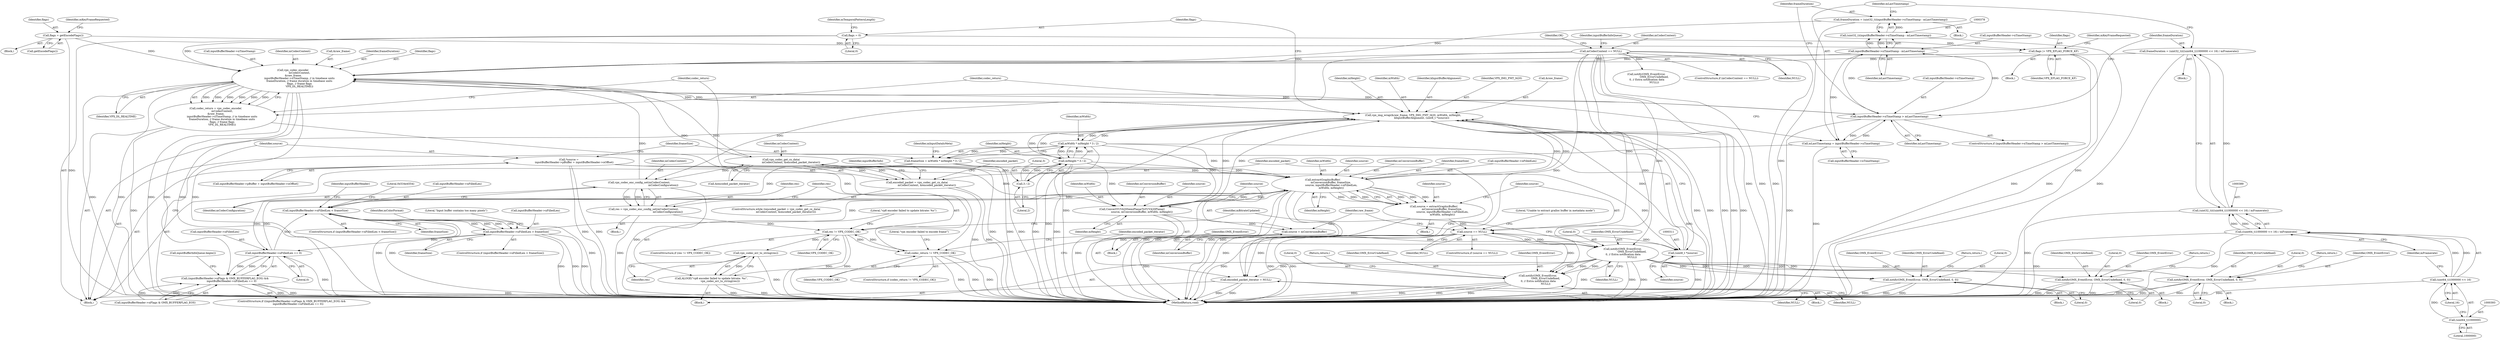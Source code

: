digraph "0_Android_7fd96ebfc4c9da496c59d7c45e1f62be178e626d@integer" {
"1000375" [label="(Call,frameDuration = (uint32_t)(inputBufferHeader->nTimeStamp - mLastTimestamp))"];
"1000377" [label="(Call,(uint32_t)(inputBufferHeader->nTimeStamp - mLastTimestamp))"];
"1000379" [label="(Call,inputBufferHeader->nTimeStamp - mLastTimestamp)"];
"1000369" [label="(Call,inputBufferHeader->nTimeStamp > mLastTimestamp)"];
"1000404" [label="(Call,vpx_codec_encode(\n                mCodecContext,\n &raw_frame,\n                inputBufferHeader->nTimeStamp, // in timebase units\n                frameDuration, // frame duration in timebase units\n                flags, // frame flags\n                VPX_DL_REALTIME))"];
"1000435" [label="(Call,vpx_codec_get_cx_data(\n                        mCodecContext, &encoded_packet_iterator))"];
"1000347" [label="(Call,vpx_codec_enc_config_set(mCodecContext,\n                                                           mCodecConfiguration))"];
"1000115" [label="(Call,mCodecContext == NULL)"];
"1000303" [label="(Call,vpx_img_wrap(&raw_frame, VPX_IMG_FMT_I420, mWidth, mHeight,\n                     kInputBufferAlignment, (uint8_t *)source))"];
"1000227" [label="(Call,mWidth * mHeight * 3 / 2)"];
"1000229" [label="(Call,mHeight * 3 / 2)"];
"1000231" [label="(Call,3 / 2)"];
"1000294" [label="(Call,ConvertYUV420SemiPlanarToYUV420Planar(\n                        source, mConversionBuffer, mWidth, mHeight))"];
"1000215" [label="(Call,*source =\n             inputBufferHeader->pBuffer + inputBufferHeader->nOffset)"];
"1000239" [label="(Call,extractGraphicBuffer(\n                    mConversionBuffer, frameSize,\n                     source, inputBufferHeader->nFilledLen,\n                     mWidth, mHeight))"];
"1000225" [label="(Call,frameSize = mWidth * mHeight * 3 / 2)"];
"1000281" [label="(Call,inputBufferHeader->nFilledLen > frameSize)"];
"1000264" [label="(Call,inputBufferHeader->nFilledLen < frameSize)"];
"1000179" [label="(Call,inputBufferHeader->nFilledLen == 0)"];
"1000310" [label="(Call,(uint8_t *)source)"];
"1000299" [label="(Call,source = mConversionBuffer)"];
"1000249" [label="(Call,source == NULL)"];
"1000237" [label="(Call,source = extractGraphicBuffer(\n                    mConversionBuffer, frameSize,\n                     source, inputBufferHeader->nFilledLen,\n                     mWidth, mHeight))"];
"1000359" [label="(Call,notify(OMX_EventError,\n                       OMX_ErrorUndefined,\n 0, // Extra notification data\n                       NULL))"];
"1000375" [label="(Call,frameDuration = (uint32_t)(inputBufferHeader->nTimeStamp - mLastTimestamp))"];
"1000386" [label="(Call,frameDuration = (uint32_t)(((uint64_t)1000000 << 16) / mFramerate))"];
"1000388" [label="(Call,(uint32_t)(((uint64_t)1000000 << 16) / mFramerate))"];
"1000390" [label="(Call,((uint64_t)1000000 << 16) / mFramerate)"];
"1000391" [label="(Call,(uint64_t)1000000 << 16)"];
"1000392" [label="(Call,(uint64_t)1000000)"];
"1000314" [label="(Call,flags = 0)"];
"1000328" [label="(Call,flags |= VPX_EFLAG_FORCE_KF)"];
"1000322" [label="(Call,flags = getEncodeFlags())"];
"1000397" [label="(Call,mLastTimestamp = inputBufferHeader->nTimeStamp)"];
"1000173" [label="(Call,(inputBufferHeader->nFlags & OMX_BUFFERFLAG_EOS) &&\n                inputBufferHeader->nFilledLen == 0)"];
"1000255" [label="(Call,notify(OMX_EventError, OMX_ErrorUndefined, 0, 0))"];
"1000273" [label="(Call,notify(OMX_EventError, OMX_ErrorUndefined, 0, 0))"];
"1000421" [label="(Call,notify(OMX_EventError,\n                   OMX_ErrorUndefined,\n 0, // Extra notification data\n                   NULL))"];
"1000428" [label="(Call,encoded_packet_iterator = NULL)"];
"1000506" [label="(Call,notify(OMX_EventError, OMX_ErrorUndefined, 0, 0))"];
"1000402" [label="(Call,codec_return = vpx_codec_encode(\n                mCodecContext,\n &raw_frame,\n                inputBufferHeader->nTimeStamp, // in timebase units\n                frameDuration, // frame duration in timebase units\n                flags, // frame flags\n                VPX_DL_REALTIME))"];
"1000415" [label="(Call,codec_return != VPX_CODEC_OK)"];
"1000351" [label="(Call,res != VPX_CODEC_OK)"];
"1000357" [label="(Call,vpx_codec_err_to_string(res))"];
"1000355" [label="(Call,ALOGE(\"vp8 encoder failed to update bitrate: %s\",\n                      vpx_codec_err_to_string(res)))"];
"1000345" [label="(Call,res = vpx_codec_enc_config_set(mCodecContext,\n                                                           mCodecConfiguration))"];
"1000433" [label="(Call,encoded_packet = vpx_codec_get_cx_data(\n                        mCodecContext, &encoded_packet_iterator))"];
"1000241" [label="(Identifier,frameSize)"];
"1000243" [label="(Call,inputBufferHeader->nFilledLen)"];
"1000254" [label="(Literal,\"Unable to extract gralloc buffer in metadata mode\")"];
"1000231" [label="(Call,3 / 2)"];
"1000269" [label="(Block,)"];
"1000229" [label="(Call,mHeight * 3 / 2)"];
"1000355" [label="(Call,ALOGE(\"vp8 encoder failed to update bitrate: %s\",\n                      vpx_codec_err_to_string(res)))"];
"1000383" [label="(Identifier,mLastTimestamp)"];
"1000435" [label="(Call,vpx_codec_get_cx_data(\n                        mCodecContext, &encoded_packet_iterator))"];
"1000114" [label="(ControlStructure,if (mCodecContext == NULL))"];
"1000321" [label="(Block,)"];
"1000332" [label="(Identifier,mKeyFrameRequested)"];
"1000347" [label="(Call,vpx_codec_enc_config_set(mCodecContext,\n                                                           mCodecConfiguration))"];
"1000314" [label="(Call,flags = 0)"];
"1000322" [label="(Call,flags = getEncodeFlags())"];
"1000256" [label="(Identifier,OMX_EventError)"];
"1000432" [label="(ControlStructure,while ((encoded_packet = vpx_codec_get_cx_data(\n                        mCodecContext, &encoded_packet_iterator))))"];
"1000249" [label="(Call,source == NULL)"];
"1000225" [label="(Call,frameSize = mWidth * mHeight * 3 / 2)"];
"1000348" [label="(Identifier,mCodecContext)"];
"1000404" [label="(Call,vpx_codec_encode(\n                mCodecContext,\n &raw_frame,\n                inputBufferHeader->nTimeStamp, // in timebase units\n                frameDuration, // frame duration in timebase units\n                flags, // frame flags\n                VPX_DL_REALTIME))"];
"1000283" [label="(Identifier,inputBufferHeader)"];
"1000433" [label="(Call,encoded_packet = vpx_codec_get_cx_data(\n                        mCodecContext, &encoded_packet_iterator))"];
"1000507" [label="(Identifier,OMX_EventError)"];
"1000278" [label="(Return,return;)"];
"1000413" [label="(Identifier,VPX_DL_REALTIME)"];
"1000246" [label="(Identifier,mWidth)"];
"1000149" [label="(Block,)"];
"1000370" [label="(Call,inputBufferHeader->nTimeStamp)"];
"1000305" [label="(Identifier,raw_frame)"];
"1000228" [label="(Identifier,mWidth)"];
"1000309" [label="(Identifier,kInputBufferAlignment)"];
"1000259" [label="(Literal,0)"];
"1000422" [label="(Identifier,OMX_EventError)"];
"1000356" [label="(Literal,\"vp8 encoder failed to update bitrate: %s\")"];
"1000319" [label="(Identifier,mTemporalPatternLength)"];
"1000257" [label="(Identifier,OMX_ErrorUndefined)"];
"1000424" [label="(Literal,0)"];
"1000271" [label="(Literal,0x534e4554)"];
"1000316" [label="(Literal,0)"];
"1000377" [label="(Call,(uint32_t)(inputBufferHeader->nTimeStamp - mLastTimestamp))"];
"1000328" [label="(Call,flags |= VPX_EFLAG_FORCE_KF)"];
"1000275" [label="(Identifier,OMX_ErrorUndefined)"];
"1000394" [label="(Literal,1000000)"];
"1000242" [label="(Identifier,source)"];
"1000323" [label="(Identifier,flags)"];
"1000230" [label="(Identifier,mHeight)"];
"1000310" [label="(Call,(uint8_t *)source)"];
"1000280" [label="(ControlStructure,if (inputBufferHeader->nFilledLen > frameSize))"];
"1000116" [label="(Identifier,mCodecContext)"];
"1000403" [label="(Identifier,codec_return)"];
"1000179" [label="(Call,inputBufferHeader->nFilledLen == 0)"];
"1000227" [label="(Call,mWidth * mHeight * 3 / 2)"];
"1000329" [label="(Identifier,flags)"];
"1000180" [label="(Call,inputBufferHeader->nFilledLen)"];
"1000508" [label="(Identifier,OMX_ErrorUndefined)"];
"1000560" [label="(MethodReturn,void)"];
"1000303" [label="(Call,vpx_img_wrap(&raw_frame, VPX_IMG_FMT_I420, mWidth, mHeight,\n                     kInputBufferAlignment, (uint8_t *)source))"];
"1000173" [label="(Call,(inputBufferHeader->nFlags & OMX_BUFFERFLAG_EOS) &&\n                inputBufferHeader->nFilledLen == 0)"];
"1000398" [label="(Identifier,mLastTimestamp)"];
"1000434" [label="(Identifier,encoded_packet)"];
"1000509" [label="(Literal,0)"];
"1000352" [label="(Identifier,res)"];
"1000226" [label="(Identifier,frameSize)"];
"1000429" [label="(Identifier,encoded_packet_iterator)"];
"1000264" [label="(Call,inputBufferHeader->nFilledLen < frameSize)"];
"1000358" [label="(Identifier,res)"];
"1000406" [label="(Call,&raw_frame)"];
"1000304" [label="(Call,&raw_frame)"];
"1000308" [label="(Identifier,mHeight)"];
"1000216" [label="(Identifier,source)"];
"1000430" [label="(Identifier,NULL)"];
"1000285" [label="(Identifier,frameSize)"];
"1000247" [label="(Identifier,mHeight)"];
"1000291" [label="(Identifier,mColorFormat)"];
"1000238" [label="(Identifier,source)"];
"1000277" [label="(Literal,0)"];
"1000117" [label="(Identifier,NULL)"];
"1000250" [label="(Identifier,source)"];
"1000376" [label="(Identifier,frameDuration)"];
"1000172" [label="(ControlStructure,if ((inputBufferHeader->nFlags & OMX_BUFFERFLAG_EOS) &&\n                inputBufferHeader->nFilledLen == 0))"];
"1000268" [label="(Identifier,frameSize)"];
"1000301" [label="(Identifier,mConversionBuffer)"];
"1000392" [label="(Call,(uint64_t)1000000)"];
"1000260" [label="(Return,return;)"];
"1000397" [label="(Call,mLastTimestamp = inputBufferHeader->nTimeStamp)"];
"1000273" [label="(Call,notify(OMX_EventError, OMX_ErrorUndefined, 0, 0))"];
"1000345" [label="(Call,res = vpx_codec_enc_config_set(mCodecContext,\n                                                           mCodecConfiguration))"];
"1000288" [label="(Literal,\"Input buffer contains too many pixels\")"];
"1000380" [label="(Call,inputBufferHeader->nTimeStamp)"];
"1000232" [label="(Literal,3)"];
"1000183" [label="(Literal,0)"];
"1000395" [label="(Literal,16)"];
"1000251" [label="(Identifier,NULL)"];
"1000174" [label="(Call,inputBufferHeader->nFlags & OMX_BUFFERFLAG_EOS)"];
"1000307" [label="(Identifier,mWidth)"];
"1000414" [label="(ControlStructure,if (codec_return != VPX_CODEC_OK))"];
"1000126" [label="(Call,notify(OMX_EventError,\n                   OMX_ErrorUndefined,\n 0, // Extra notification data\n                   NULL))"];
"1000324" [label="(Call,getEncodeFlags())"];
"1000375" [label="(Call,frameDuration = (uint32_t)(inputBufferHeader->nTimeStamp - mLastTimestamp))"];
"1000233" [label="(Literal,2)"];
"1000363" [label="(Identifier,NULL)"];
"1000385" [label="(Block,)"];
"1000426" [label="(Return,return;)"];
"1000418" [label="(Block,)"];
"1000186" [label="(Call,inputBufferInfoQueue.begin())"];
"1000315" [label="(Identifier,flags)"];
"1000379" [label="(Call,inputBufferHeader->nTimeStamp - mLastTimestamp)"];
"1000306" [label="(Identifier,VPX_IMG_FMT_I420)"];
"1000362" [label="(Literal,0)"];
"1000330" [label="(Identifier,VPX_EFLAG_FORCE_KF)"];
"1000215" [label="(Call,*source =\n             inputBufferHeader->pBuffer + inputBufferHeader->nOffset)"];
"1000411" [label="(Identifier,frameDuration)"];
"1000326" [label="(Identifier,mKeyFrameRequested)"];
"1000368" [label="(ControlStructure,if (inputBufferHeader->nTimeStamp > mLastTimestamp))"];
"1000391" [label="(Call,(uint64_t)1000000 << 16)"];
"1000511" [label="(Return,return;)"];
"1000121" [label="(Identifier,OK)"];
"1000217" [label="(Call,inputBufferHeader->pBuffer + inputBufferHeader->nOffset)"];
"1000295" [label="(Identifier,source)"];
"1000351" [label="(Call,res != VPX_CODEC_OK)"];
"1000412" [label="(Identifier,flags)"];
"1000265" [label="(Call,inputBufferHeader->nFilledLen)"];
"1000360" [label="(Identifier,OMX_EventError)"];
"1000423" [label="(Identifier,OMX_ErrorUndefined)"];
"1000417" [label="(Identifier,VPX_CODEC_OK)"];
"1000420" [label="(Literal,\"vpx encoder failed to encode frame\")"];
"1000350" [label="(ControlStructure,if (res != VPX_CODEC_OK))"];
"1000135" [label="(Identifier,inputBufferInfoQueue)"];
"1000399" [label="(Call,inputBufferHeader->nTimeStamp)"];
"1000390" [label="(Call,((uint64_t)1000000 << 16) / mFramerate)"];
"1000297" [label="(Identifier,mWidth)"];
"1000298" [label="(Identifier,mHeight)"];
"1000258" [label="(Literal,0)"];
"1000349" [label="(Identifier,mCodecConfiguration)"];
"1000300" [label="(Identifier,source)"];
"1000346" [label="(Identifier,res)"];
"1000281" [label="(Call,inputBufferHeader->nFilledLen > frameSize)"];
"1000428" [label="(Call,encoded_packet_iterator = NULL)"];
"1000276" [label="(Literal,0)"];
"1000357" [label="(Call,vpx_codec_err_to_string(res))"];
"1000299" [label="(Call,source = mConversionBuffer)"];
"1000373" [label="(Identifier,mLastTimestamp)"];
"1000237" [label="(Call,source = extractGraphicBuffer(\n                    mConversionBuffer, frameSize,\n                     source, inputBufferHeader->nFilledLen,\n                     mWidth, mHeight))"];
"1000436" [label="(Identifier,mCodecContext)"];
"1000296" [label="(Identifier,mConversionBuffer)"];
"1000235" [label="(Identifier,mInputDataIsMeta)"];
"1000263" [label="(ControlStructure,if (inputBufferHeader->nFilledLen < frameSize))"];
"1000388" [label="(Call,(uint32_t)(((uint64_t)1000000 << 16) / mFramerate))"];
"1000274" [label="(Identifier,OMX_EventError)"];
"1000415" [label="(Call,codec_return != VPX_CODEC_OK)"];
"1000437" [label="(Call,&encoded_packet_iterator)"];
"1000293" [label="(Block,)"];
"1000327" [label="(Block,)"];
"1000553" [label="(Identifier,inputBufferInfo)"];
"1000387" [label="(Identifier,frameDuration)"];
"1000248" [label="(ControlStructure,if (source == NULL))"];
"1000365" [label="(Identifier,mBitrateUpdated)"];
"1000336" [label="(Block,)"];
"1000386" [label="(Call,frameDuration = (uint32_t)(((uint64_t)1000000 << 16) / mFramerate))"];
"1000252" [label="(Block,)"];
"1000502" [label="(Block,)"];
"1000361" [label="(Identifier,OMX_ErrorUndefined)"];
"1000408" [label="(Call,inputBufferHeader->nTimeStamp)"];
"1000354" [label="(Block,)"];
"1000294" [label="(Call,ConvertYUV420SemiPlanarToYUV420Planar(\n                        source, mConversionBuffer, mWidth, mHeight))"];
"1000425" [label="(Identifier,NULL)"];
"1000369" [label="(Call,inputBufferHeader->nTimeStamp > mLastTimestamp)"];
"1000374" [label="(Block,)"];
"1000506" [label="(Call,notify(OMX_EventError, OMX_ErrorUndefined, 0, 0))"];
"1000236" [label="(Block,)"];
"1000115" [label="(Call,mCodecContext == NULL)"];
"1000240" [label="(Identifier,mConversionBuffer)"];
"1000396" [label="(Identifier,mFramerate)"];
"1000312" [label="(Identifier,source)"];
"1000510" [label="(Literal,0)"];
"1000402" [label="(Call,codec_return = vpx_codec_encode(\n                mCodecContext,\n &raw_frame,\n                inputBufferHeader->nTimeStamp, // in timebase units\n                frameDuration, // frame duration in timebase units\n                flags, // frame flags\n                VPX_DL_REALTIME))"];
"1000416" [label="(Identifier,codec_return)"];
"1000282" [label="(Call,inputBufferHeader->nFilledLen)"];
"1000359" [label="(Call,notify(OMX_EventError,\n                       OMX_ErrorUndefined,\n 0, // Extra notification data\n                       NULL))"];
"1000353" [label="(Identifier,VPX_CODEC_OK)"];
"1000421" [label="(Call,notify(OMX_EventError,\n                   OMX_ErrorUndefined,\n 0, // Extra notification data\n                   NULL))"];
"1000405" [label="(Identifier,mCodecContext)"];
"1000255" [label="(Call,notify(OMX_EventError, OMX_ErrorUndefined, 0, 0))"];
"1000443" [label="(Identifier,encoded_packet)"];
"1000239" [label="(Call,extractGraphicBuffer(\n                    mConversionBuffer, frameSize,\n                     source, inputBufferHeader->nFilledLen,\n                     mWidth, mHeight))"];
"1000375" -> "1000374"  [label="AST: "];
"1000375" -> "1000377"  [label="CFG: "];
"1000376" -> "1000375"  [label="AST: "];
"1000377" -> "1000375"  [label="AST: "];
"1000398" -> "1000375"  [label="CFG: "];
"1000375" -> "1000560"  [label="DDG: "];
"1000377" -> "1000375"  [label="DDG: "];
"1000375" -> "1000404"  [label="DDG: "];
"1000377" -> "1000379"  [label="CFG: "];
"1000378" -> "1000377"  [label="AST: "];
"1000379" -> "1000377"  [label="AST: "];
"1000377" -> "1000560"  [label="DDG: "];
"1000379" -> "1000377"  [label="DDG: "];
"1000379" -> "1000377"  [label="DDG: "];
"1000379" -> "1000383"  [label="CFG: "];
"1000380" -> "1000379"  [label="AST: "];
"1000383" -> "1000379"  [label="AST: "];
"1000369" -> "1000379"  [label="DDG: "];
"1000369" -> "1000379"  [label="DDG: "];
"1000379" -> "1000397"  [label="DDG: "];
"1000379" -> "1000404"  [label="DDG: "];
"1000369" -> "1000368"  [label="AST: "];
"1000369" -> "1000373"  [label="CFG: "];
"1000370" -> "1000369"  [label="AST: "];
"1000373" -> "1000369"  [label="AST: "];
"1000376" -> "1000369"  [label="CFG: "];
"1000387" -> "1000369"  [label="CFG: "];
"1000369" -> "1000560"  [label="DDG: "];
"1000404" -> "1000369"  [label="DDG: "];
"1000397" -> "1000369"  [label="DDG: "];
"1000369" -> "1000397"  [label="DDG: "];
"1000369" -> "1000404"  [label="DDG: "];
"1000404" -> "1000402"  [label="AST: "];
"1000404" -> "1000413"  [label="CFG: "];
"1000405" -> "1000404"  [label="AST: "];
"1000406" -> "1000404"  [label="AST: "];
"1000408" -> "1000404"  [label="AST: "];
"1000411" -> "1000404"  [label="AST: "];
"1000412" -> "1000404"  [label="AST: "];
"1000413" -> "1000404"  [label="AST: "];
"1000402" -> "1000404"  [label="CFG: "];
"1000404" -> "1000560"  [label="DDG: "];
"1000404" -> "1000560"  [label="DDG: "];
"1000404" -> "1000560"  [label="DDG: "];
"1000404" -> "1000560"  [label="DDG: "];
"1000404" -> "1000560"  [label="DDG: "];
"1000404" -> "1000560"  [label="DDG: "];
"1000404" -> "1000303"  [label="DDG: "];
"1000404" -> "1000402"  [label="DDG: "];
"1000404" -> "1000402"  [label="DDG: "];
"1000404" -> "1000402"  [label="DDG: "];
"1000404" -> "1000402"  [label="DDG: "];
"1000404" -> "1000402"  [label="DDG: "];
"1000404" -> "1000402"  [label="DDG: "];
"1000435" -> "1000404"  [label="DDG: "];
"1000347" -> "1000404"  [label="DDG: "];
"1000115" -> "1000404"  [label="DDG: "];
"1000303" -> "1000404"  [label="DDG: "];
"1000386" -> "1000404"  [label="DDG: "];
"1000314" -> "1000404"  [label="DDG: "];
"1000328" -> "1000404"  [label="DDG: "];
"1000322" -> "1000404"  [label="DDG: "];
"1000404" -> "1000435"  [label="DDG: "];
"1000435" -> "1000433"  [label="AST: "];
"1000435" -> "1000437"  [label="CFG: "];
"1000436" -> "1000435"  [label="AST: "];
"1000437" -> "1000435"  [label="AST: "];
"1000433" -> "1000435"  [label="CFG: "];
"1000435" -> "1000560"  [label="DDG: "];
"1000435" -> "1000560"  [label="DDG: "];
"1000435" -> "1000347"  [label="DDG: "];
"1000435" -> "1000433"  [label="DDG: "];
"1000435" -> "1000433"  [label="DDG: "];
"1000347" -> "1000345"  [label="AST: "];
"1000347" -> "1000349"  [label="CFG: "];
"1000348" -> "1000347"  [label="AST: "];
"1000349" -> "1000347"  [label="AST: "];
"1000345" -> "1000347"  [label="CFG: "];
"1000347" -> "1000560"  [label="DDG: "];
"1000347" -> "1000345"  [label="DDG: "];
"1000347" -> "1000345"  [label="DDG: "];
"1000115" -> "1000347"  [label="DDG: "];
"1000115" -> "1000114"  [label="AST: "];
"1000115" -> "1000117"  [label="CFG: "];
"1000116" -> "1000115"  [label="AST: "];
"1000117" -> "1000115"  [label="AST: "];
"1000121" -> "1000115"  [label="CFG: "];
"1000135" -> "1000115"  [label="CFG: "];
"1000115" -> "1000560"  [label="DDG: "];
"1000115" -> "1000560"  [label="DDG: "];
"1000115" -> "1000560"  [label="DDG: "];
"1000115" -> "1000126"  [label="DDG: "];
"1000115" -> "1000249"  [label="DDG: "];
"1000115" -> "1000359"  [label="DDG: "];
"1000115" -> "1000421"  [label="DDG: "];
"1000115" -> "1000428"  [label="DDG: "];
"1000303" -> "1000149"  [label="AST: "];
"1000303" -> "1000310"  [label="CFG: "];
"1000304" -> "1000303"  [label="AST: "];
"1000306" -> "1000303"  [label="AST: "];
"1000307" -> "1000303"  [label="AST: "];
"1000308" -> "1000303"  [label="AST: "];
"1000309" -> "1000303"  [label="AST: "];
"1000310" -> "1000303"  [label="AST: "];
"1000315" -> "1000303"  [label="CFG: "];
"1000303" -> "1000560"  [label="DDG: "];
"1000303" -> "1000560"  [label="DDG: "];
"1000303" -> "1000560"  [label="DDG: "];
"1000303" -> "1000560"  [label="DDG: "];
"1000303" -> "1000560"  [label="DDG: "];
"1000303" -> "1000560"  [label="DDG: "];
"1000303" -> "1000227"  [label="DDG: "];
"1000303" -> "1000229"  [label="DDG: "];
"1000227" -> "1000303"  [label="DDG: "];
"1000294" -> "1000303"  [label="DDG: "];
"1000294" -> "1000303"  [label="DDG: "];
"1000239" -> "1000303"  [label="DDG: "];
"1000239" -> "1000303"  [label="DDG: "];
"1000229" -> "1000303"  [label="DDG: "];
"1000310" -> "1000303"  [label="DDG: "];
"1000227" -> "1000225"  [label="AST: "];
"1000227" -> "1000229"  [label="CFG: "];
"1000228" -> "1000227"  [label="AST: "];
"1000229" -> "1000227"  [label="AST: "];
"1000225" -> "1000227"  [label="CFG: "];
"1000227" -> "1000560"  [label="DDG: "];
"1000227" -> "1000560"  [label="DDG: "];
"1000227" -> "1000225"  [label="DDG: "];
"1000227" -> "1000225"  [label="DDG: "];
"1000229" -> "1000227"  [label="DDG: "];
"1000229" -> "1000227"  [label="DDG: "];
"1000227" -> "1000239"  [label="DDG: "];
"1000227" -> "1000294"  [label="DDG: "];
"1000229" -> "1000231"  [label="CFG: "];
"1000230" -> "1000229"  [label="AST: "];
"1000231" -> "1000229"  [label="AST: "];
"1000229" -> "1000560"  [label="DDG: "];
"1000229" -> "1000560"  [label="DDG: "];
"1000231" -> "1000229"  [label="DDG: "];
"1000231" -> "1000229"  [label="DDG: "];
"1000229" -> "1000239"  [label="DDG: "];
"1000229" -> "1000294"  [label="DDG: "];
"1000231" -> "1000233"  [label="CFG: "];
"1000232" -> "1000231"  [label="AST: "];
"1000233" -> "1000231"  [label="AST: "];
"1000294" -> "1000293"  [label="AST: "];
"1000294" -> "1000298"  [label="CFG: "];
"1000295" -> "1000294"  [label="AST: "];
"1000296" -> "1000294"  [label="AST: "];
"1000297" -> "1000294"  [label="AST: "];
"1000298" -> "1000294"  [label="AST: "];
"1000300" -> "1000294"  [label="CFG: "];
"1000294" -> "1000560"  [label="DDG: "];
"1000294" -> "1000239"  [label="DDG: "];
"1000215" -> "1000294"  [label="DDG: "];
"1000239" -> "1000294"  [label="DDG: "];
"1000294" -> "1000299"  [label="DDG: "];
"1000215" -> "1000149"  [label="AST: "];
"1000215" -> "1000217"  [label="CFG: "];
"1000216" -> "1000215"  [label="AST: "];
"1000217" -> "1000215"  [label="AST: "];
"1000226" -> "1000215"  [label="CFG: "];
"1000215" -> "1000560"  [label="DDG: "];
"1000215" -> "1000560"  [label="DDG: "];
"1000215" -> "1000239"  [label="DDG: "];
"1000215" -> "1000310"  [label="DDG: "];
"1000239" -> "1000237"  [label="AST: "];
"1000239" -> "1000247"  [label="CFG: "];
"1000240" -> "1000239"  [label="AST: "];
"1000241" -> "1000239"  [label="AST: "];
"1000242" -> "1000239"  [label="AST: "];
"1000243" -> "1000239"  [label="AST: "];
"1000246" -> "1000239"  [label="AST: "];
"1000247" -> "1000239"  [label="AST: "];
"1000237" -> "1000239"  [label="CFG: "];
"1000239" -> "1000560"  [label="DDG: "];
"1000239" -> "1000560"  [label="DDG: "];
"1000239" -> "1000560"  [label="DDG: "];
"1000239" -> "1000560"  [label="DDG: "];
"1000239" -> "1000560"  [label="DDG: "];
"1000239" -> "1000179"  [label="DDG: "];
"1000239" -> "1000237"  [label="DDG: "];
"1000239" -> "1000237"  [label="DDG: "];
"1000239" -> "1000237"  [label="DDG: "];
"1000239" -> "1000237"  [label="DDG: "];
"1000239" -> "1000237"  [label="DDG: "];
"1000239" -> "1000237"  [label="DDG: "];
"1000225" -> "1000239"  [label="DDG: "];
"1000281" -> "1000239"  [label="DDG: "];
"1000179" -> "1000239"  [label="DDG: "];
"1000239" -> "1000264"  [label="DDG: "];
"1000225" -> "1000149"  [label="AST: "];
"1000226" -> "1000225"  [label="AST: "];
"1000235" -> "1000225"  [label="CFG: "];
"1000225" -> "1000560"  [label="DDG: "];
"1000225" -> "1000264"  [label="DDG: "];
"1000281" -> "1000280"  [label="AST: "];
"1000281" -> "1000285"  [label="CFG: "];
"1000282" -> "1000281"  [label="AST: "];
"1000285" -> "1000281"  [label="AST: "];
"1000288" -> "1000281"  [label="CFG: "];
"1000291" -> "1000281"  [label="CFG: "];
"1000281" -> "1000560"  [label="DDG: "];
"1000281" -> "1000560"  [label="DDG: "];
"1000281" -> "1000560"  [label="DDG: "];
"1000281" -> "1000179"  [label="DDG: "];
"1000281" -> "1000264"  [label="DDG: "];
"1000264" -> "1000281"  [label="DDG: "];
"1000264" -> "1000281"  [label="DDG: "];
"1000264" -> "1000263"  [label="AST: "];
"1000264" -> "1000268"  [label="CFG: "];
"1000265" -> "1000264"  [label="AST: "];
"1000268" -> "1000264"  [label="AST: "];
"1000271" -> "1000264"  [label="CFG: "];
"1000283" -> "1000264"  [label="CFG: "];
"1000264" -> "1000560"  [label="DDG: "];
"1000264" -> "1000560"  [label="DDG: "];
"1000264" -> "1000560"  [label="DDG: "];
"1000179" -> "1000264"  [label="DDG: "];
"1000179" -> "1000173"  [label="AST: "];
"1000179" -> "1000183"  [label="CFG: "];
"1000180" -> "1000179"  [label="AST: "];
"1000183" -> "1000179"  [label="AST: "];
"1000173" -> "1000179"  [label="CFG: "];
"1000179" -> "1000560"  [label="DDG: "];
"1000179" -> "1000173"  [label="DDG: "];
"1000179" -> "1000173"  [label="DDG: "];
"1000310" -> "1000312"  [label="CFG: "];
"1000311" -> "1000310"  [label="AST: "];
"1000312" -> "1000310"  [label="AST: "];
"1000310" -> "1000560"  [label="DDG: "];
"1000299" -> "1000310"  [label="DDG: "];
"1000249" -> "1000310"  [label="DDG: "];
"1000299" -> "1000293"  [label="AST: "];
"1000299" -> "1000301"  [label="CFG: "];
"1000300" -> "1000299"  [label="AST: "];
"1000301" -> "1000299"  [label="AST: "];
"1000305" -> "1000299"  [label="CFG: "];
"1000299" -> "1000560"  [label="DDG: "];
"1000249" -> "1000248"  [label="AST: "];
"1000249" -> "1000251"  [label="CFG: "];
"1000250" -> "1000249"  [label="AST: "];
"1000251" -> "1000249"  [label="AST: "];
"1000254" -> "1000249"  [label="CFG: "];
"1000305" -> "1000249"  [label="CFG: "];
"1000249" -> "1000560"  [label="DDG: "];
"1000249" -> "1000560"  [label="DDG: "];
"1000249" -> "1000560"  [label="DDG: "];
"1000237" -> "1000249"  [label="DDG: "];
"1000359" -> "1000249"  [label="DDG: "];
"1000249" -> "1000359"  [label="DDG: "];
"1000249" -> "1000421"  [label="DDG: "];
"1000249" -> "1000428"  [label="DDG: "];
"1000237" -> "1000236"  [label="AST: "];
"1000238" -> "1000237"  [label="AST: "];
"1000250" -> "1000237"  [label="CFG: "];
"1000237" -> "1000560"  [label="DDG: "];
"1000359" -> "1000354"  [label="AST: "];
"1000359" -> "1000363"  [label="CFG: "];
"1000360" -> "1000359"  [label="AST: "];
"1000361" -> "1000359"  [label="AST: "];
"1000362" -> "1000359"  [label="AST: "];
"1000363" -> "1000359"  [label="AST: "];
"1000365" -> "1000359"  [label="CFG: "];
"1000359" -> "1000560"  [label="DDG: "];
"1000359" -> "1000560"  [label="DDG: "];
"1000359" -> "1000560"  [label="DDG: "];
"1000359" -> "1000255"  [label="DDG: "];
"1000359" -> "1000255"  [label="DDG: "];
"1000359" -> "1000273"  [label="DDG: "];
"1000359" -> "1000273"  [label="DDG: "];
"1000359" -> "1000421"  [label="DDG: "];
"1000359" -> "1000421"  [label="DDG: "];
"1000359" -> "1000421"  [label="DDG: "];
"1000359" -> "1000428"  [label="DDG: "];
"1000359" -> "1000506"  [label="DDG: "];
"1000359" -> "1000506"  [label="DDG: "];
"1000386" -> "1000385"  [label="AST: "];
"1000386" -> "1000388"  [label="CFG: "];
"1000387" -> "1000386"  [label="AST: "];
"1000388" -> "1000386"  [label="AST: "];
"1000398" -> "1000386"  [label="CFG: "];
"1000386" -> "1000560"  [label="DDG: "];
"1000388" -> "1000386"  [label="DDG: "];
"1000388" -> "1000390"  [label="CFG: "];
"1000389" -> "1000388"  [label="AST: "];
"1000390" -> "1000388"  [label="AST: "];
"1000388" -> "1000560"  [label="DDG: "];
"1000390" -> "1000388"  [label="DDG: "];
"1000390" -> "1000388"  [label="DDG: "];
"1000390" -> "1000396"  [label="CFG: "];
"1000391" -> "1000390"  [label="AST: "];
"1000396" -> "1000390"  [label="AST: "];
"1000390" -> "1000560"  [label="DDG: "];
"1000390" -> "1000560"  [label="DDG: "];
"1000391" -> "1000390"  [label="DDG: "];
"1000391" -> "1000390"  [label="DDG: "];
"1000391" -> "1000395"  [label="CFG: "];
"1000392" -> "1000391"  [label="AST: "];
"1000395" -> "1000391"  [label="AST: "];
"1000396" -> "1000391"  [label="CFG: "];
"1000391" -> "1000560"  [label="DDG: "];
"1000392" -> "1000391"  [label="DDG: "];
"1000392" -> "1000394"  [label="CFG: "];
"1000393" -> "1000392"  [label="AST: "];
"1000394" -> "1000392"  [label="AST: "];
"1000395" -> "1000392"  [label="CFG: "];
"1000314" -> "1000149"  [label="AST: "];
"1000314" -> "1000316"  [label="CFG: "];
"1000315" -> "1000314"  [label="AST: "];
"1000316" -> "1000314"  [label="AST: "];
"1000319" -> "1000314"  [label="CFG: "];
"1000314" -> "1000328"  [label="DDG: "];
"1000328" -> "1000327"  [label="AST: "];
"1000328" -> "1000330"  [label="CFG: "];
"1000329" -> "1000328"  [label="AST: "];
"1000330" -> "1000328"  [label="AST: "];
"1000332" -> "1000328"  [label="CFG: "];
"1000328" -> "1000560"  [label="DDG: "];
"1000328" -> "1000560"  [label="DDG: "];
"1000322" -> "1000328"  [label="DDG: "];
"1000322" -> "1000321"  [label="AST: "];
"1000322" -> "1000324"  [label="CFG: "];
"1000323" -> "1000322"  [label="AST: "];
"1000324" -> "1000322"  [label="AST: "];
"1000326" -> "1000322"  [label="CFG: "];
"1000322" -> "1000560"  [label="DDG: "];
"1000397" -> "1000149"  [label="AST: "];
"1000397" -> "1000399"  [label="CFG: "];
"1000398" -> "1000397"  [label="AST: "];
"1000399" -> "1000397"  [label="AST: "];
"1000403" -> "1000397"  [label="CFG: "];
"1000397" -> "1000560"  [label="DDG: "];
"1000173" -> "1000172"  [label="AST: "];
"1000173" -> "1000174"  [label="CFG: "];
"1000174" -> "1000173"  [label="AST: "];
"1000186" -> "1000173"  [label="CFG: "];
"1000216" -> "1000173"  [label="CFG: "];
"1000173" -> "1000560"  [label="DDG: "];
"1000173" -> "1000560"  [label="DDG: "];
"1000173" -> "1000560"  [label="DDG: "];
"1000174" -> "1000173"  [label="DDG: "];
"1000174" -> "1000173"  [label="DDG: "];
"1000255" -> "1000252"  [label="AST: "];
"1000255" -> "1000259"  [label="CFG: "];
"1000256" -> "1000255"  [label="AST: "];
"1000257" -> "1000255"  [label="AST: "];
"1000258" -> "1000255"  [label="AST: "];
"1000259" -> "1000255"  [label="AST: "];
"1000260" -> "1000255"  [label="CFG: "];
"1000255" -> "1000560"  [label="DDG: "];
"1000255" -> "1000560"  [label="DDG: "];
"1000255" -> "1000560"  [label="DDG: "];
"1000273" -> "1000269"  [label="AST: "];
"1000273" -> "1000277"  [label="CFG: "];
"1000274" -> "1000273"  [label="AST: "];
"1000275" -> "1000273"  [label="AST: "];
"1000276" -> "1000273"  [label="AST: "];
"1000277" -> "1000273"  [label="AST: "];
"1000278" -> "1000273"  [label="CFG: "];
"1000273" -> "1000560"  [label="DDG: "];
"1000273" -> "1000560"  [label="DDG: "];
"1000273" -> "1000560"  [label="DDG: "];
"1000421" -> "1000418"  [label="AST: "];
"1000421" -> "1000425"  [label="CFG: "];
"1000422" -> "1000421"  [label="AST: "];
"1000423" -> "1000421"  [label="AST: "];
"1000424" -> "1000421"  [label="AST: "];
"1000425" -> "1000421"  [label="AST: "];
"1000426" -> "1000421"  [label="CFG: "];
"1000421" -> "1000560"  [label="DDG: "];
"1000421" -> "1000560"  [label="DDG: "];
"1000421" -> "1000560"  [label="DDG: "];
"1000421" -> "1000560"  [label="DDG: "];
"1000428" -> "1000149"  [label="AST: "];
"1000428" -> "1000430"  [label="CFG: "];
"1000429" -> "1000428"  [label="AST: "];
"1000430" -> "1000428"  [label="AST: "];
"1000434" -> "1000428"  [label="CFG: "];
"1000428" -> "1000560"  [label="DDG: "];
"1000428" -> "1000560"  [label="DDG: "];
"1000506" -> "1000502"  [label="AST: "];
"1000506" -> "1000510"  [label="CFG: "];
"1000507" -> "1000506"  [label="AST: "];
"1000508" -> "1000506"  [label="AST: "];
"1000509" -> "1000506"  [label="AST: "];
"1000510" -> "1000506"  [label="AST: "];
"1000511" -> "1000506"  [label="CFG: "];
"1000506" -> "1000560"  [label="DDG: "];
"1000506" -> "1000560"  [label="DDG: "];
"1000506" -> "1000560"  [label="DDG: "];
"1000402" -> "1000149"  [label="AST: "];
"1000403" -> "1000402"  [label="AST: "];
"1000416" -> "1000402"  [label="CFG: "];
"1000402" -> "1000560"  [label="DDG: "];
"1000402" -> "1000415"  [label="DDG: "];
"1000415" -> "1000414"  [label="AST: "];
"1000415" -> "1000417"  [label="CFG: "];
"1000416" -> "1000415"  [label="AST: "];
"1000417" -> "1000415"  [label="AST: "];
"1000420" -> "1000415"  [label="CFG: "];
"1000429" -> "1000415"  [label="CFG: "];
"1000415" -> "1000560"  [label="DDG: "];
"1000415" -> "1000560"  [label="DDG: "];
"1000415" -> "1000560"  [label="DDG: "];
"1000415" -> "1000351"  [label="DDG: "];
"1000351" -> "1000415"  [label="DDG: "];
"1000351" -> "1000350"  [label="AST: "];
"1000351" -> "1000353"  [label="CFG: "];
"1000352" -> "1000351"  [label="AST: "];
"1000353" -> "1000351"  [label="AST: "];
"1000356" -> "1000351"  [label="CFG: "];
"1000365" -> "1000351"  [label="CFG: "];
"1000351" -> "1000560"  [label="DDG: "];
"1000351" -> "1000560"  [label="DDG: "];
"1000345" -> "1000351"  [label="DDG: "];
"1000351" -> "1000357"  [label="DDG: "];
"1000357" -> "1000355"  [label="AST: "];
"1000357" -> "1000358"  [label="CFG: "];
"1000358" -> "1000357"  [label="AST: "];
"1000355" -> "1000357"  [label="CFG: "];
"1000357" -> "1000560"  [label="DDG: "];
"1000357" -> "1000355"  [label="DDG: "];
"1000355" -> "1000354"  [label="AST: "];
"1000356" -> "1000355"  [label="AST: "];
"1000360" -> "1000355"  [label="CFG: "];
"1000355" -> "1000560"  [label="DDG: "];
"1000355" -> "1000560"  [label="DDG: "];
"1000345" -> "1000336"  [label="AST: "];
"1000346" -> "1000345"  [label="AST: "];
"1000352" -> "1000345"  [label="CFG: "];
"1000345" -> "1000560"  [label="DDG: "];
"1000433" -> "1000432"  [label="AST: "];
"1000434" -> "1000433"  [label="AST: "];
"1000443" -> "1000433"  [label="CFG: "];
"1000553" -> "1000433"  [label="CFG: "];
"1000433" -> "1000560"  [label="DDG: "];
"1000433" -> "1000560"  [label="DDG: "];
}
